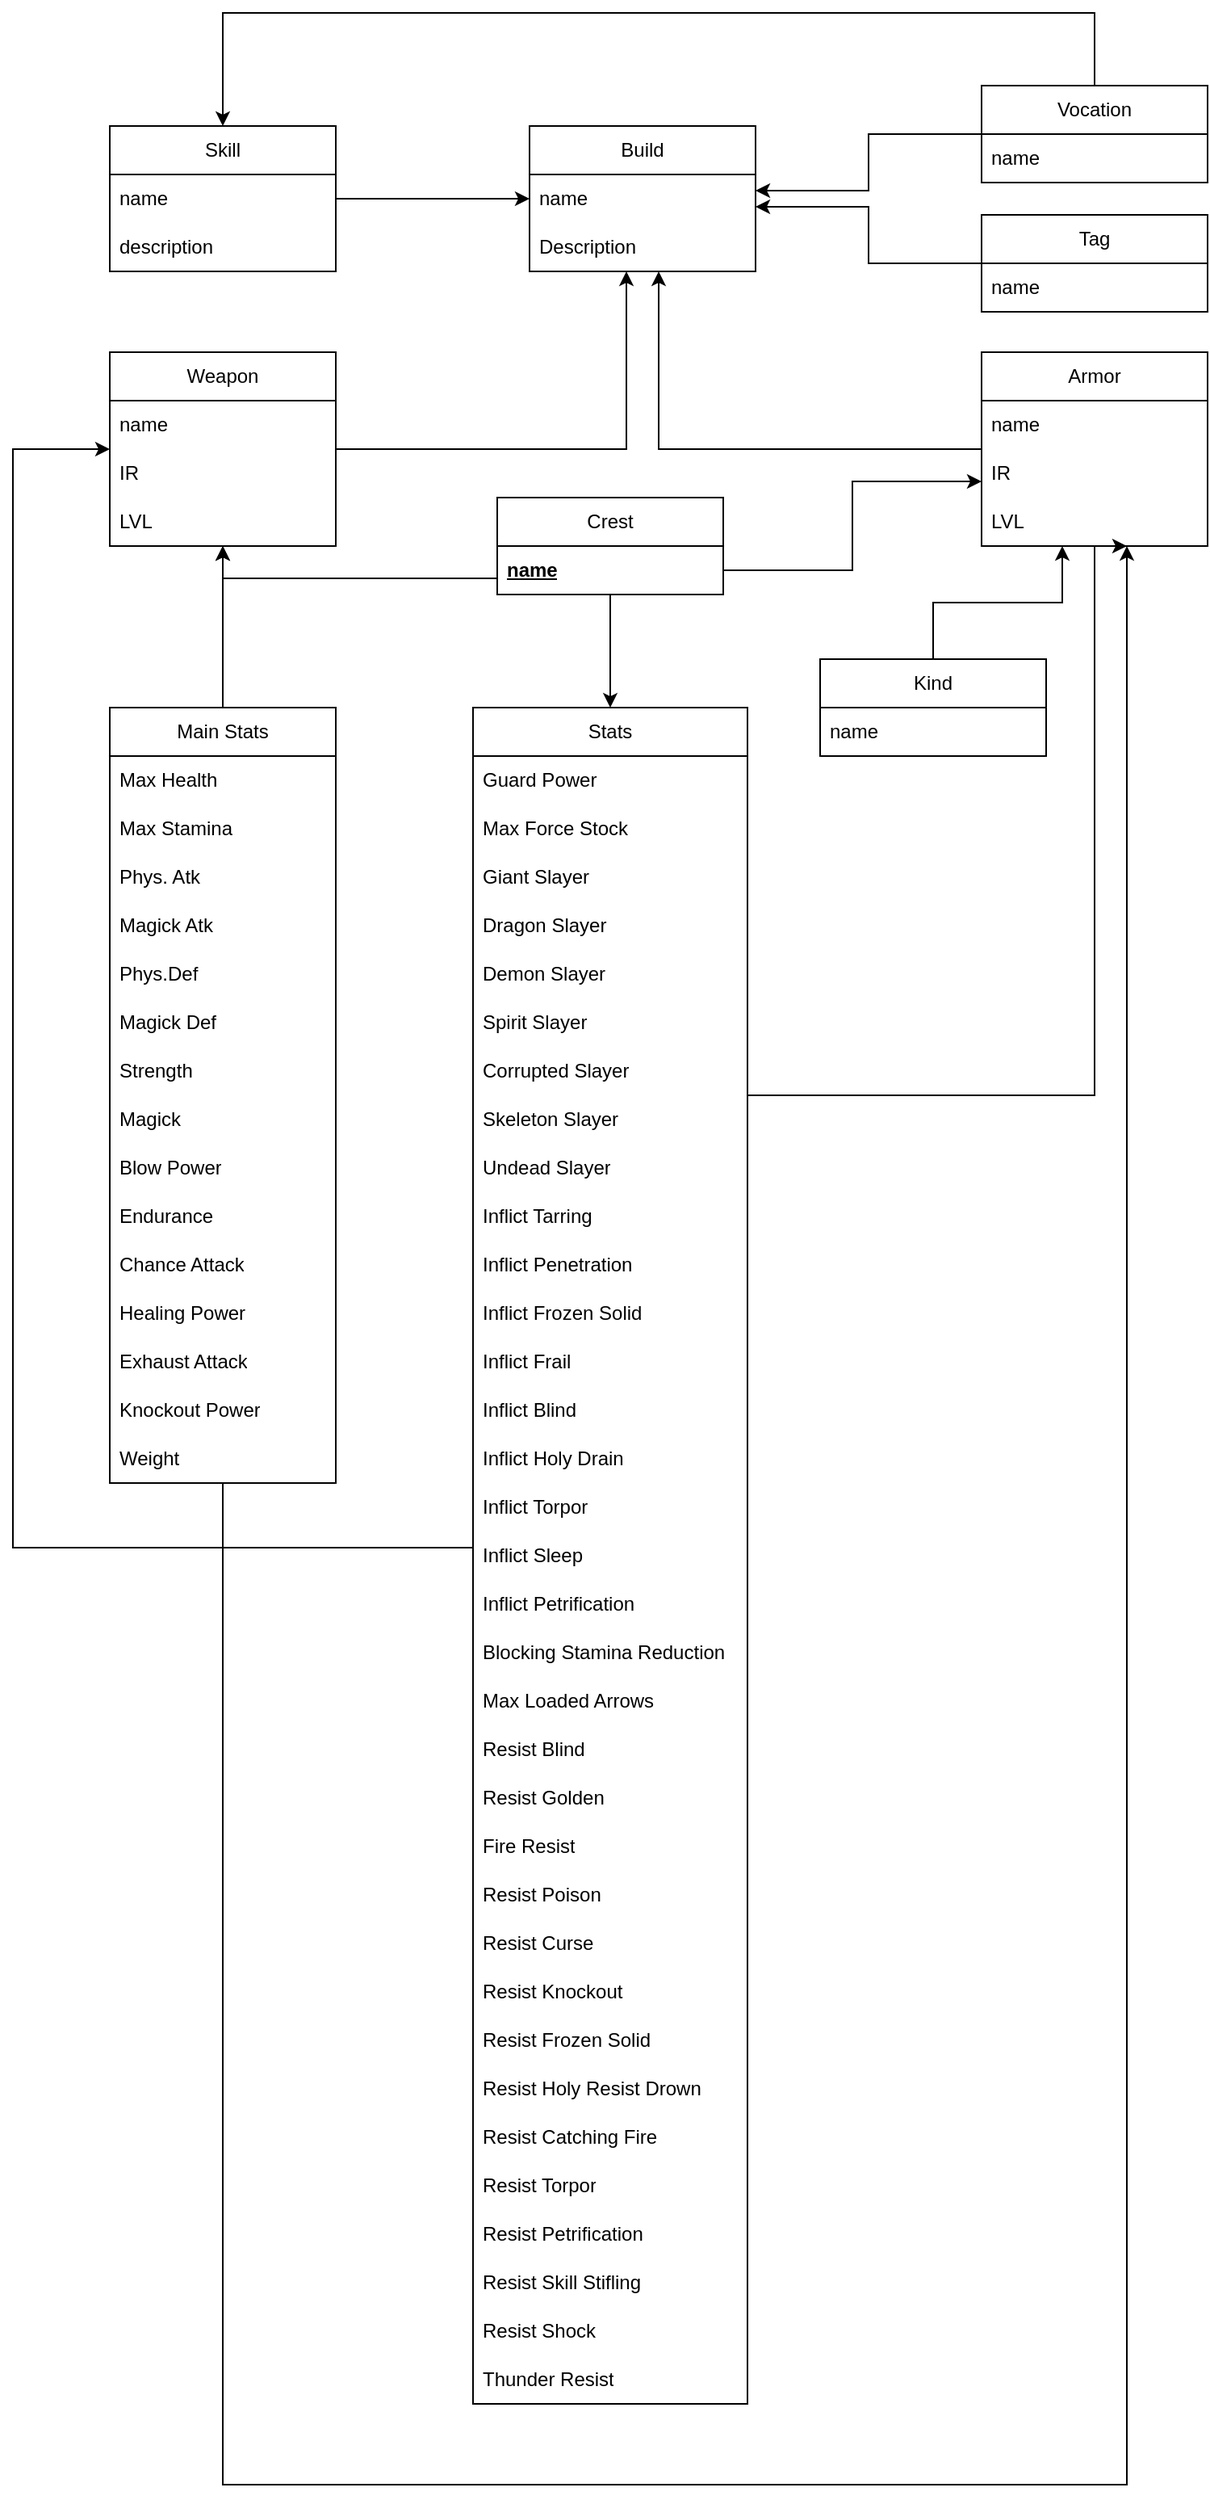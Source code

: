 <mxfile version="26.0.16">
  <diagram id="C5RBs43oDa-KdzZeNtuy" name="Page-1">
    <mxGraphModel dx="2304" dy="1329" grid="1" gridSize="10" guides="1" tooltips="1" connect="1" arrows="1" fold="1" page="1" pageScale="1" pageWidth="827" pageHeight="1169" math="0" shadow="0">
      <root>
        <mxCell id="WIyWlLk6GJQsqaUBKTNV-0" />
        <mxCell id="WIyWlLk6GJQsqaUBKTNV-1" parent="WIyWlLk6GJQsqaUBKTNV-0" />
        <mxCell id="52fHVOlyJzspAqRrYAKb-22" style="edgeStyle=orthogonalEdgeStyle;rounded=0;orthogonalLoop=1;jettySize=auto;html=1;" edge="1" parent="WIyWlLk6GJQsqaUBKTNV-1" source="52fHVOlyJzspAqRrYAKb-0" target="52fHVOlyJzspAqRrYAKb-4">
          <mxGeometry relative="1" as="geometry" />
        </mxCell>
        <mxCell id="52fHVOlyJzspAqRrYAKb-0" value="Skill" style="swimlane;fontStyle=0;childLayout=stackLayout;horizontal=1;startSize=30;horizontalStack=0;resizeParent=1;resizeParentMax=0;resizeLast=0;collapsible=1;marginBottom=0;whiteSpace=wrap;html=1;" vertex="1" parent="WIyWlLk6GJQsqaUBKTNV-1">
          <mxGeometry x="90" y="440" width="140" height="90" as="geometry" />
        </mxCell>
        <mxCell id="52fHVOlyJzspAqRrYAKb-1" value="name" style="text;strokeColor=none;fillColor=none;align=left;verticalAlign=middle;spacingLeft=4;spacingRight=4;overflow=hidden;points=[[0,0.5],[1,0.5]];portConstraint=eastwest;rotatable=0;whiteSpace=wrap;html=1;" vertex="1" parent="52fHVOlyJzspAqRrYAKb-0">
          <mxGeometry y="30" width="140" height="30" as="geometry" />
        </mxCell>
        <mxCell id="52fHVOlyJzspAqRrYAKb-2" value="description" style="text;strokeColor=none;fillColor=none;align=left;verticalAlign=middle;spacingLeft=4;spacingRight=4;overflow=hidden;points=[[0,0.5],[1,0.5]];portConstraint=eastwest;rotatable=0;whiteSpace=wrap;html=1;" vertex="1" parent="52fHVOlyJzspAqRrYAKb-0">
          <mxGeometry y="60" width="140" height="30" as="geometry" />
        </mxCell>
        <mxCell id="52fHVOlyJzspAqRrYAKb-4" value="Build" style="swimlane;fontStyle=0;childLayout=stackLayout;horizontal=1;startSize=30;horizontalStack=0;resizeParent=1;resizeParentMax=0;resizeLast=0;collapsible=1;marginBottom=0;whiteSpace=wrap;html=1;" vertex="1" parent="WIyWlLk6GJQsqaUBKTNV-1">
          <mxGeometry x="350" y="440" width="140" height="90" as="geometry" />
        </mxCell>
        <mxCell id="52fHVOlyJzspAqRrYAKb-5" value="name" style="text;strokeColor=none;fillColor=none;align=left;verticalAlign=middle;spacingLeft=4;spacingRight=4;overflow=hidden;points=[[0,0.5],[1,0.5]];portConstraint=eastwest;rotatable=0;whiteSpace=wrap;html=1;" vertex="1" parent="52fHVOlyJzspAqRrYAKb-4">
          <mxGeometry y="30" width="140" height="30" as="geometry" />
        </mxCell>
        <mxCell id="52fHVOlyJzspAqRrYAKb-55" value="Description" style="text;strokeColor=none;fillColor=none;align=left;verticalAlign=middle;spacingLeft=4;spacingRight=4;overflow=hidden;points=[[0,0.5],[1,0.5]];portConstraint=eastwest;rotatable=0;whiteSpace=wrap;html=1;" vertex="1" parent="52fHVOlyJzspAqRrYAKb-4">
          <mxGeometry y="60" width="140" height="30" as="geometry" />
        </mxCell>
        <mxCell id="52fHVOlyJzspAqRrYAKb-34" style="edgeStyle=orthogonalEdgeStyle;rounded=0;orthogonalLoop=1;jettySize=auto;html=1;" edge="1" parent="WIyWlLk6GJQsqaUBKTNV-1" source="52fHVOlyJzspAqRrYAKb-8" target="52fHVOlyJzspAqRrYAKb-4">
          <mxGeometry relative="1" as="geometry">
            <Array as="points">
              <mxPoint x="410" y="640" />
            </Array>
          </mxGeometry>
        </mxCell>
        <mxCell id="52fHVOlyJzspAqRrYAKb-8" value="Weapon" style="swimlane;fontStyle=0;childLayout=stackLayout;horizontal=1;startSize=30;horizontalStack=0;resizeParent=1;resizeParentMax=0;resizeLast=0;collapsible=1;marginBottom=0;whiteSpace=wrap;html=1;" vertex="1" parent="WIyWlLk6GJQsqaUBKTNV-1">
          <mxGeometry x="90" y="580" width="140" height="120" as="geometry" />
        </mxCell>
        <mxCell id="52fHVOlyJzspAqRrYAKb-9" value="name" style="text;strokeColor=none;fillColor=none;align=left;verticalAlign=middle;spacingLeft=4;spacingRight=4;overflow=hidden;points=[[0,0.5],[1,0.5]];portConstraint=eastwest;rotatable=0;whiteSpace=wrap;html=1;" vertex="1" parent="52fHVOlyJzspAqRrYAKb-8">
          <mxGeometry y="30" width="140" height="30" as="geometry" />
        </mxCell>
        <mxCell id="52fHVOlyJzspAqRrYAKb-53" value="IR" style="text;strokeColor=none;fillColor=none;align=left;verticalAlign=middle;spacingLeft=4;spacingRight=4;overflow=hidden;points=[[0,0.5],[1,0.5]];portConstraint=eastwest;rotatable=0;whiteSpace=wrap;html=1;" vertex="1" parent="52fHVOlyJzspAqRrYAKb-8">
          <mxGeometry y="60" width="140" height="30" as="geometry" />
        </mxCell>
        <mxCell id="52fHVOlyJzspAqRrYAKb-54" value="LVL" style="text;strokeColor=none;fillColor=none;align=left;verticalAlign=middle;spacingLeft=4;spacingRight=4;overflow=hidden;points=[[0,0.5],[1,0.5]];portConstraint=eastwest;rotatable=0;whiteSpace=wrap;html=1;" vertex="1" parent="52fHVOlyJzspAqRrYAKb-8">
          <mxGeometry y="90" width="140" height="30" as="geometry" />
        </mxCell>
        <mxCell id="52fHVOlyJzspAqRrYAKb-16" style="edgeStyle=orthogonalEdgeStyle;rounded=0;orthogonalLoop=1;jettySize=auto;html=1;" edge="1" parent="WIyWlLk6GJQsqaUBKTNV-1" source="52fHVOlyJzspAqRrYAKb-12" target="52fHVOlyJzspAqRrYAKb-4">
          <mxGeometry relative="1" as="geometry">
            <Array as="points">
              <mxPoint x="560" y="445" />
              <mxPoint x="560" y="480" />
            </Array>
          </mxGeometry>
        </mxCell>
        <mxCell id="52fHVOlyJzspAqRrYAKb-52" style="edgeStyle=orthogonalEdgeStyle;rounded=0;orthogonalLoop=1;jettySize=auto;html=1;" edge="1" parent="WIyWlLk6GJQsqaUBKTNV-1" source="52fHVOlyJzspAqRrYAKb-12" target="52fHVOlyJzspAqRrYAKb-0">
          <mxGeometry relative="1" as="geometry">
            <Array as="points">
              <mxPoint x="700" y="370" />
              <mxPoint x="160" y="370" />
            </Array>
          </mxGeometry>
        </mxCell>
        <mxCell id="52fHVOlyJzspAqRrYAKb-12" value="Vocation" style="swimlane;fontStyle=0;childLayout=stackLayout;horizontal=1;startSize=30;horizontalStack=0;resizeParent=1;resizeParentMax=0;resizeLast=0;collapsible=1;marginBottom=0;whiteSpace=wrap;html=1;" vertex="1" parent="WIyWlLk6GJQsqaUBKTNV-1">
          <mxGeometry x="630" y="415" width="140" height="60" as="geometry" />
        </mxCell>
        <mxCell id="52fHVOlyJzspAqRrYAKb-13" value="name" style="text;strokeColor=none;fillColor=none;align=left;verticalAlign=middle;spacingLeft=4;spacingRight=4;overflow=hidden;points=[[0,0.5],[1,0.5]];portConstraint=eastwest;rotatable=0;whiteSpace=wrap;html=1;" vertex="1" parent="52fHVOlyJzspAqRrYAKb-12">
          <mxGeometry y="30" width="140" height="30" as="geometry" />
        </mxCell>
        <mxCell id="52fHVOlyJzspAqRrYAKb-21" style="edgeStyle=orthogonalEdgeStyle;rounded=0;orthogonalLoop=1;jettySize=auto;html=1;" edge="1" parent="WIyWlLk6GJQsqaUBKTNV-1" source="52fHVOlyJzspAqRrYAKb-17" target="52fHVOlyJzspAqRrYAKb-4">
          <mxGeometry relative="1" as="geometry">
            <Array as="points">
              <mxPoint x="560" y="525" />
              <mxPoint x="560" y="490" />
            </Array>
          </mxGeometry>
        </mxCell>
        <mxCell id="52fHVOlyJzspAqRrYAKb-17" value="Tag" style="swimlane;fontStyle=0;childLayout=stackLayout;horizontal=1;startSize=30;horizontalStack=0;resizeParent=1;resizeParentMax=0;resizeLast=0;collapsible=1;marginBottom=0;whiteSpace=wrap;html=1;" vertex="1" parent="WIyWlLk6GJQsqaUBKTNV-1">
          <mxGeometry x="630" y="495" width="140" height="60" as="geometry" />
        </mxCell>
        <mxCell id="52fHVOlyJzspAqRrYAKb-18" value="name" style="text;strokeColor=none;fillColor=none;align=left;verticalAlign=middle;spacingLeft=4;spacingRight=4;overflow=hidden;points=[[0,0.5],[1,0.5]];portConstraint=eastwest;rotatable=0;whiteSpace=wrap;html=1;" vertex="1" parent="52fHVOlyJzspAqRrYAKb-17">
          <mxGeometry y="30" width="140" height="30" as="geometry" />
        </mxCell>
        <mxCell id="52fHVOlyJzspAqRrYAKb-28" style="edgeStyle=orthogonalEdgeStyle;rounded=0;orthogonalLoop=1;jettySize=auto;html=1;" edge="1" parent="WIyWlLk6GJQsqaUBKTNV-1" source="52fHVOlyJzspAqRrYAKb-24" target="52fHVOlyJzspAqRrYAKb-8">
          <mxGeometry relative="1" as="geometry">
            <Array as="points">
              <mxPoint x="160" y="720" />
            </Array>
          </mxGeometry>
        </mxCell>
        <mxCell id="52fHVOlyJzspAqRrYAKb-46" style="edgeStyle=orthogonalEdgeStyle;rounded=0;orthogonalLoop=1;jettySize=auto;html=1;" edge="1" parent="WIyWlLk6GJQsqaUBKTNV-1" source="52fHVOlyJzspAqRrYAKb-24" target="52fHVOlyJzspAqRrYAKb-29">
          <mxGeometry relative="1" as="geometry">
            <Array as="points">
              <mxPoint x="400" y="850" />
              <mxPoint x="400" y="850" />
            </Array>
          </mxGeometry>
        </mxCell>
        <mxCell id="52fHVOlyJzspAqRrYAKb-56" style="edgeStyle=orthogonalEdgeStyle;rounded=0;orthogonalLoop=1;jettySize=auto;html=1;" edge="1" parent="WIyWlLk6GJQsqaUBKTNV-1" source="52fHVOlyJzspAqRrYAKb-24" target="52fHVOlyJzspAqRrYAKb-35">
          <mxGeometry relative="1" as="geometry">
            <Array as="points">
              <mxPoint x="550" y="715" />
              <mxPoint x="550" y="660" />
            </Array>
          </mxGeometry>
        </mxCell>
        <mxCell id="52fHVOlyJzspAqRrYAKb-24" value="Crest" style="swimlane;fontStyle=0;childLayout=stackLayout;horizontal=1;startSize=30;horizontalStack=0;resizeParent=1;resizeParentMax=0;resizeLast=0;collapsible=1;marginBottom=0;whiteSpace=wrap;html=1;" vertex="1" parent="WIyWlLk6GJQsqaUBKTNV-1">
          <mxGeometry x="330" y="670" width="140" height="60" as="geometry" />
        </mxCell>
        <mxCell id="52fHVOlyJzspAqRrYAKb-25" value="&lt;b&gt;&lt;u&gt;name&lt;/u&gt;&lt;/b&gt;" style="text;strokeColor=none;fillColor=none;align=left;verticalAlign=middle;spacingLeft=4;spacingRight=4;overflow=hidden;points=[[0,0.5],[1,0.5]];portConstraint=eastwest;rotatable=0;whiteSpace=wrap;html=1;" vertex="1" parent="52fHVOlyJzspAqRrYAKb-24">
          <mxGeometry y="30" width="140" height="30" as="geometry" />
        </mxCell>
        <mxCell id="52fHVOlyJzspAqRrYAKb-33" style="edgeStyle=orthogonalEdgeStyle;rounded=0;orthogonalLoop=1;jettySize=auto;html=1;" edge="1" parent="WIyWlLk6GJQsqaUBKTNV-1" source="52fHVOlyJzspAqRrYAKb-29" target="52fHVOlyJzspAqRrYAKb-8">
          <mxGeometry relative="1" as="geometry">
            <Array as="points">
              <mxPoint x="30" y="1320" />
              <mxPoint x="30" y="640" />
            </Array>
          </mxGeometry>
        </mxCell>
        <mxCell id="52fHVOlyJzspAqRrYAKb-48" style="edgeStyle=orthogonalEdgeStyle;rounded=0;orthogonalLoop=1;jettySize=auto;html=1;" edge="1" parent="WIyWlLk6GJQsqaUBKTNV-1" source="52fHVOlyJzspAqRrYAKb-29">
          <mxGeometry relative="1" as="geometry">
            <mxPoint x="220" y="1040" as="sourcePoint" />
            <mxPoint x="720" y="700" as="targetPoint" />
            <Array as="points">
              <mxPoint x="700" y="1040" />
              <mxPoint x="700" y="700" />
            </Array>
          </mxGeometry>
        </mxCell>
        <mxCell id="52fHVOlyJzspAqRrYAKb-29" value="Stats" style="swimlane;fontStyle=0;childLayout=stackLayout;horizontal=1;startSize=30;horizontalStack=0;resizeParent=1;resizeParentMax=0;resizeLast=0;collapsible=1;marginBottom=0;whiteSpace=wrap;html=1;" vertex="1" parent="WIyWlLk6GJQsqaUBKTNV-1">
          <mxGeometry x="315" y="800" width="170" height="1050" as="geometry" />
        </mxCell>
        <mxCell id="52fHVOlyJzspAqRrYAKb-72" value="Guard Power" style="text;strokeColor=none;fillColor=none;align=left;verticalAlign=middle;spacingLeft=4;spacingRight=4;overflow=hidden;points=[[0,0.5],[1,0.5]];portConstraint=eastwest;rotatable=0;whiteSpace=wrap;html=1;" vertex="1" parent="52fHVOlyJzspAqRrYAKb-29">
          <mxGeometry y="30" width="170" height="30" as="geometry" />
        </mxCell>
        <mxCell id="52fHVOlyJzspAqRrYAKb-73" value="Max Force Stock" style="text;strokeColor=none;fillColor=none;align=left;verticalAlign=middle;spacingLeft=4;spacingRight=4;overflow=hidden;points=[[0,0.5],[1,0.5]];portConstraint=eastwest;rotatable=0;whiteSpace=wrap;html=1;" vertex="1" parent="52fHVOlyJzspAqRrYAKb-29">
          <mxGeometry y="60" width="170" height="30" as="geometry" />
        </mxCell>
        <mxCell id="52fHVOlyJzspAqRrYAKb-75" value="Giant Slayer" style="text;strokeColor=none;fillColor=none;align=left;verticalAlign=middle;spacingLeft=4;spacingRight=4;overflow=hidden;points=[[0,0.5],[1,0.5]];portConstraint=eastwest;rotatable=0;whiteSpace=wrap;html=1;" vertex="1" parent="52fHVOlyJzspAqRrYAKb-29">
          <mxGeometry y="90" width="170" height="30" as="geometry" />
        </mxCell>
        <mxCell id="52fHVOlyJzspAqRrYAKb-77" value="Dragon Slayer" style="text;strokeColor=none;fillColor=none;align=left;verticalAlign=middle;spacingLeft=4;spacingRight=4;overflow=hidden;points=[[0,0.5],[1,0.5]];portConstraint=eastwest;rotatable=0;whiteSpace=wrap;html=1;" vertex="1" parent="52fHVOlyJzspAqRrYAKb-29">
          <mxGeometry y="120" width="170" height="30" as="geometry" />
        </mxCell>
        <mxCell id="52fHVOlyJzspAqRrYAKb-78" value="Demon Slayer" style="text;strokeColor=none;fillColor=none;align=left;verticalAlign=middle;spacingLeft=4;spacingRight=4;overflow=hidden;points=[[0,0.5],[1,0.5]];portConstraint=eastwest;rotatable=0;whiteSpace=wrap;html=1;" vertex="1" parent="52fHVOlyJzspAqRrYAKb-29">
          <mxGeometry y="150" width="170" height="30" as="geometry" />
        </mxCell>
        <mxCell id="52fHVOlyJzspAqRrYAKb-79" value="Spirit Slayer" style="text;strokeColor=none;fillColor=none;align=left;verticalAlign=middle;spacingLeft=4;spacingRight=4;overflow=hidden;points=[[0,0.5],[1,0.5]];portConstraint=eastwest;rotatable=0;whiteSpace=wrap;html=1;" vertex="1" parent="52fHVOlyJzspAqRrYAKb-29">
          <mxGeometry y="180" width="170" height="30" as="geometry" />
        </mxCell>
        <mxCell id="52fHVOlyJzspAqRrYAKb-80" value="Corrupted Slayer" style="text;strokeColor=none;fillColor=none;align=left;verticalAlign=middle;spacingLeft=4;spacingRight=4;overflow=hidden;points=[[0,0.5],[1,0.5]];portConstraint=eastwest;rotatable=0;whiteSpace=wrap;html=1;" vertex="1" parent="52fHVOlyJzspAqRrYAKb-29">
          <mxGeometry y="210" width="170" height="30" as="geometry" />
        </mxCell>
        <mxCell id="52fHVOlyJzspAqRrYAKb-89" value="Skeleton Slayer" style="text;strokeColor=none;fillColor=none;align=left;verticalAlign=middle;spacingLeft=4;spacingRight=4;overflow=hidden;points=[[0,0.5],[1,0.5]];portConstraint=eastwest;rotatable=0;whiteSpace=wrap;html=1;" vertex="1" parent="52fHVOlyJzspAqRrYAKb-29">
          <mxGeometry y="240" width="170" height="30" as="geometry" />
        </mxCell>
        <mxCell id="52fHVOlyJzspAqRrYAKb-88" value="Undead Slayer" style="text;strokeColor=none;fillColor=none;align=left;verticalAlign=middle;spacingLeft=4;spacingRight=4;overflow=hidden;points=[[0,0.5],[1,0.5]];portConstraint=eastwest;rotatable=0;whiteSpace=wrap;html=1;" vertex="1" parent="52fHVOlyJzspAqRrYAKb-29">
          <mxGeometry y="270" width="170" height="30" as="geometry" />
        </mxCell>
        <mxCell id="52fHVOlyJzspAqRrYAKb-81" value="Inflict Tarring" style="text;strokeColor=none;fillColor=none;align=left;verticalAlign=middle;spacingLeft=4;spacingRight=4;overflow=hidden;points=[[0,0.5],[1,0.5]];portConstraint=eastwest;rotatable=0;whiteSpace=wrap;html=1;" vertex="1" parent="52fHVOlyJzspAqRrYAKb-29">
          <mxGeometry y="300" width="170" height="30" as="geometry" />
        </mxCell>
        <mxCell id="52fHVOlyJzspAqRrYAKb-76" value="Inflict Penetration" style="text;strokeColor=none;fillColor=none;align=left;verticalAlign=middle;spacingLeft=4;spacingRight=4;overflow=hidden;points=[[0,0.5],[1,0.5]];portConstraint=eastwest;rotatable=0;whiteSpace=wrap;html=1;" vertex="1" parent="52fHVOlyJzspAqRrYAKb-29">
          <mxGeometry y="330" width="170" height="30" as="geometry" />
        </mxCell>
        <mxCell id="52fHVOlyJzspAqRrYAKb-82" value="Inflict Frozen Solid" style="text;strokeColor=none;fillColor=none;align=left;verticalAlign=middle;spacingLeft=4;spacingRight=4;overflow=hidden;points=[[0,0.5],[1,0.5]];portConstraint=eastwest;rotatable=0;whiteSpace=wrap;html=1;" vertex="1" parent="52fHVOlyJzspAqRrYAKb-29">
          <mxGeometry y="360" width="170" height="30" as="geometry" />
        </mxCell>
        <mxCell id="52fHVOlyJzspAqRrYAKb-83" value="Inflict Frail" style="text;strokeColor=none;fillColor=none;align=left;verticalAlign=middle;spacingLeft=4;spacingRight=4;overflow=hidden;points=[[0,0.5],[1,0.5]];portConstraint=eastwest;rotatable=0;whiteSpace=wrap;html=1;" vertex="1" parent="52fHVOlyJzspAqRrYAKb-29">
          <mxGeometry y="390" width="170" height="30" as="geometry" />
        </mxCell>
        <mxCell id="52fHVOlyJzspAqRrYAKb-84" value="Inflict Blind" style="text;strokeColor=none;fillColor=none;align=left;verticalAlign=middle;spacingLeft=4;spacingRight=4;overflow=hidden;points=[[0,0.5],[1,0.5]];portConstraint=eastwest;rotatable=0;whiteSpace=wrap;html=1;" vertex="1" parent="52fHVOlyJzspAqRrYAKb-29">
          <mxGeometry y="420" width="170" height="30" as="geometry" />
        </mxCell>
        <mxCell id="52fHVOlyJzspAqRrYAKb-87" value="Inflict Holy Drain" style="text;strokeColor=none;fillColor=none;align=left;verticalAlign=middle;spacingLeft=4;spacingRight=4;overflow=hidden;points=[[0,0.5],[1,0.5]];portConstraint=eastwest;rotatable=0;whiteSpace=wrap;html=1;" vertex="1" parent="52fHVOlyJzspAqRrYAKb-29">
          <mxGeometry y="450" width="170" height="30" as="geometry" />
        </mxCell>
        <mxCell id="52fHVOlyJzspAqRrYAKb-90" value="Inflict Torpor" style="text;strokeColor=none;fillColor=none;align=left;verticalAlign=middle;spacingLeft=4;spacingRight=4;overflow=hidden;points=[[0,0.5],[1,0.5]];portConstraint=eastwest;rotatable=0;whiteSpace=wrap;html=1;" vertex="1" parent="52fHVOlyJzspAqRrYAKb-29">
          <mxGeometry y="480" width="170" height="30" as="geometry" />
        </mxCell>
        <mxCell id="52fHVOlyJzspAqRrYAKb-91" value="Inflict Sleep" style="text;strokeColor=none;fillColor=none;align=left;verticalAlign=middle;spacingLeft=4;spacingRight=4;overflow=hidden;points=[[0,0.5],[1,0.5]];portConstraint=eastwest;rotatable=0;whiteSpace=wrap;html=1;" vertex="1" parent="52fHVOlyJzspAqRrYAKb-29">
          <mxGeometry y="510" width="170" height="30" as="geometry" />
        </mxCell>
        <mxCell id="52fHVOlyJzspAqRrYAKb-92" value="Inflict Petrification" style="text;strokeColor=none;fillColor=none;align=left;verticalAlign=middle;spacingLeft=4;spacingRight=4;overflow=hidden;points=[[0,0.5],[1,0.5]];portConstraint=eastwest;rotatable=0;whiteSpace=wrap;html=1;" vertex="1" parent="52fHVOlyJzspAqRrYAKb-29">
          <mxGeometry y="540" width="170" height="30" as="geometry" />
        </mxCell>
        <mxCell id="52fHVOlyJzspAqRrYAKb-85" value="Blocking Stamina Reduction" style="text;strokeColor=none;fillColor=none;align=left;verticalAlign=middle;spacingLeft=4;spacingRight=4;overflow=hidden;points=[[0,0.5],[1,0.5]];portConstraint=eastwest;rotatable=0;whiteSpace=wrap;html=1;" vertex="1" parent="52fHVOlyJzspAqRrYAKb-29">
          <mxGeometry y="570" width="170" height="30" as="geometry" />
        </mxCell>
        <mxCell id="52fHVOlyJzspAqRrYAKb-86" value="Max Loaded Arrows" style="text;strokeColor=none;fillColor=none;align=left;verticalAlign=middle;spacingLeft=4;spacingRight=4;overflow=hidden;points=[[0,0.5],[1,0.5]];portConstraint=eastwest;rotatable=0;whiteSpace=wrap;html=1;" vertex="1" parent="52fHVOlyJzspAqRrYAKb-29">
          <mxGeometry y="600" width="170" height="30" as="geometry" />
        </mxCell>
        <mxCell id="52fHVOlyJzspAqRrYAKb-93" value="Resist Blind" style="text;strokeColor=none;fillColor=none;align=left;verticalAlign=middle;spacingLeft=4;spacingRight=4;overflow=hidden;points=[[0,0.5],[1,0.5]];portConstraint=eastwest;rotatable=0;whiteSpace=wrap;html=1;" vertex="1" parent="52fHVOlyJzspAqRrYAKb-29">
          <mxGeometry y="630" width="170" height="30" as="geometry" />
        </mxCell>
        <mxCell id="52fHVOlyJzspAqRrYAKb-94" value="Resist Golden" style="text;strokeColor=none;fillColor=none;align=left;verticalAlign=middle;spacingLeft=4;spacingRight=4;overflow=hidden;points=[[0,0.5],[1,0.5]];portConstraint=eastwest;rotatable=0;whiteSpace=wrap;html=1;" vertex="1" parent="52fHVOlyJzspAqRrYAKb-29">
          <mxGeometry y="660" width="170" height="30" as="geometry" />
        </mxCell>
        <mxCell id="52fHVOlyJzspAqRrYAKb-95" value="Fire Resist" style="text;strokeColor=none;fillColor=none;align=left;verticalAlign=middle;spacingLeft=4;spacingRight=4;overflow=hidden;points=[[0,0.5],[1,0.5]];portConstraint=eastwest;rotatable=0;whiteSpace=wrap;html=1;" vertex="1" parent="52fHVOlyJzspAqRrYAKb-29">
          <mxGeometry y="690" width="170" height="30" as="geometry" />
        </mxCell>
        <mxCell id="52fHVOlyJzspAqRrYAKb-96" value="Resist Poison" style="text;strokeColor=none;fillColor=none;align=left;verticalAlign=middle;spacingLeft=4;spacingRight=4;overflow=hidden;points=[[0,0.5],[1,0.5]];portConstraint=eastwest;rotatable=0;whiteSpace=wrap;html=1;" vertex="1" parent="52fHVOlyJzspAqRrYAKb-29">
          <mxGeometry y="720" width="170" height="30" as="geometry" />
        </mxCell>
        <mxCell id="52fHVOlyJzspAqRrYAKb-97" value="Resist Curse" style="text;strokeColor=none;fillColor=none;align=left;verticalAlign=middle;spacingLeft=4;spacingRight=4;overflow=hidden;points=[[0,0.5],[1,0.5]];portConstraint=eastwest;rotatable=0;whiteSpace=wrap;html=1;" vertex="1" parent="52fHVOlyJzspAqRrYAKb-29">
          <mxGeometry y="750" width="170" height="30" as="geometry" />
        </mxCell>
        <mxCell id="52fHVOlyJzspAqRrYAKb-98" value="Resist Knockout" style="text;strokeColor=none;fillColor=none;align=left;verticalAlign=middle;spacingLeft=4;spacingRight=4;overflow=hidden;points=[[0,0.5],[1,0.5]];portConstraint=eastwest;rotatable=0;whiteSpace=wrap;html=1;" vertex="1" parent="52fHVOlyJzspAqRrYAKb-29">
          <mxGeometry y="780" width="170" height="30" as="geometry" />
        </mxCell>
        <mxCell id="52fHVOlyJzspAqRrYAKb-99" value="Resist Frozen Solid" style="text;strokeColor=none;fillColor=none;align=left;verticalAlign=middle;spacingLeft=4;spacingRight=4;overflow=hidden;points=[[0,0.5],[1,0.5]];portConstraint=eastwest;rotatable=0;whiteSpace=wrap;html=1;" vertex="1" parent="52fHVOlyJzspAqRrYAKb-29">
          <mxGeometry y="810" width="170" height="30" as="geometry" />
        </mxCell>
        <mxCell id="52fHVOlyJzspAqRrYAKb-100" value="Resist Holy Resist Drown" style="text;strokeColor=none;fillColor=none;align=left;verticalAlign=middle;spacingLeft=4;spacingRight=4;overflow=hidden;points=[[0,0.5],[1,0.5]];portConstraint=eastwest;rotatable=0;whiteSpace=wrap;html=1;" vertex="1" parent="52fHVOlyJzspAqRrYAKb-29">
          <mxGeometry y="840" width="170" height="30" as="geometry" />
        </mxCell>
        <mxCell id="52fHVOlyJzspAqRrYAKb-101" value="Resist Catching Fire" style="text;strokeColor=none;fillColor=none;align=left;verticalAlign=middle;spacingLeft=4;spacingRight=4;overflow=hidden;points=[[0,0.5],[1,0.5]];portConstraint=eastwest;rotatable=0;whiteSpace=wrap;html=1;" vertex="1" parent="52fHVOlyJzspAqRrYAKb-29">
          <mxGeometry y="870" width="170" height="30" as="geometry" />
        </mxCell>
        <mxCell id="52fHVOlyJzspAqRrYAKb-102" value="Resist Torpor" style="text;strokeColor=none;fillColor=none;align=left;verticalAlign=middle;spacingLeft=4;spacingRight=4;overflow=hidden;points=[[0,0.5],[1,0.5]];portConstraint=eastwest;rotatable=0;whiteSpace=wrap;html=1;" vertex="1" parent="52fHVOlyJzspAqRrYAKb-29">
          <mxGeometry y="900" width="170" height="30" as="geometry" />
        </mxCell>
        <mxCell id="52fHVOlyJzspAqRrYAKb-103" value="Resist Petrification" style="text;strokeColor=none;fillColor=none;align=left;verticalAlign=middle;spacingLeft=4;spacingRight=4;overflow=hidden;points=[[0,0.5],[1,0.5]];portConstraint=eastwest;rotatable=0;whiteSpace=wrap;html=1;" vertex="1" parent="52fHVOlyJzspAqRrYAKb-29">
          <mxGeometry y="930" width="170" height="30" as="geometry" />
        </mxCell>
        <mxCell id="52fHVOlyJzspAqRrYAKb-104" value="Resist Skill Stifling" style="text;strokeColor=none;fillColor=none;align=left;verticalAlign=middle;spacingLeft=4;spacingRight=4;overflow=hidden;points=[[0,0.5],[1,0.5]];portConstraint=eastwest;rotatable=0;whiteSpace=wrap;html=1;" vertex="1" parent="52fHVOlyJzspAqRrYAKb-29">
          <mxGeometry y="960" width="170" height="30" as="geometry" />
        </mxCell>
        <mxCell id="52fHVOlyJzspAqRrYAKb-105" value="Resist Shock" style="text;strokeColor=none;fillColor=none;align=left;verticalAlign=middle;spacingLeft=4;spacingRight=4;overflow=hidden;points=[[0,0.5],[1,0.5]];portConstraint=eastwest;rotatable=0;whiteSpace=wrap;html=1;" vertex="1" parent="52fHVOlyJzspAqRrYAKb-29">
          <mxGeometry y="990" width="170" height="30" as="geometry" />
        </mxCell>
        <mxCell id="52fHVOlyJzspAqRrYAKb-106" value="Thunder Resist" style="text;strokeColor=none;fillColor=none;align=left;verticalAlign=middle;spacingLeft=4;spacingRight=4;overflow=hidden;points=[[0,0.5],[1,0.5]];portConstraint=eastwest;rotatable=0;whiteSpace=wrap;html=1;" vertex="1" parent="52fHVOlyJzspAqRrYAKb-29">
          <mxGeometry y="1020" width="170" height="30" as="geometry" />
        </mxCell>
        <mxCell id="52fHVOlyJzspAqRrYAKb-44" style="edgeStyle=orthogonalEdgeStyle;rounded=0;orthogonalLoop=1;jettySize=auto;html=1;" edge="1" parent="WIyWlLk6GJQsqaUBKTNV-1" source="52fHVOlyJzspAqRrYAKb-35" target="52fHVOlyJzspAqRrYAKb-4">
          <mxGeometry relative="1" as="geometry">
            <Array as="points">
              <mxPoint x="430" y="640" />
            </Array>
          </mxGeometry>
        </mxCell>
        <mxCell id="52fHVOlyJzspAqRrYAKb-35" value="Armor" style="swimlane;fontStyle=0;childLayout=stackLayout;horizontal=1;startSize=30;horizontalStack=0;resizeParent=1;resizeParentMax=0;resizeLast=0;collapsible=1;marginBottom=0;whiteSpace=wrap;html=1;" vertex="1" parent="WIyWlLk6GJQsqaUBKTNV-1">
          <mxGeometry x="630" y="580" width="140" height="120" as="geometry" />
        </mxCell>
        <mxCell id="52fHVOlyJzspAqRrYAKb-36" value="name" style="text;strokeColor=none;fillColor=none;align=left;verticalAlign=middle;spacingLeft=4;spacingRight=4;overflow=hidden;points=[[0,0.5],[1,0.5]];portConstraint=eastwest;rotatable=0;whiteSpace=wrap;html=1;" vertex="1" parent="52fHVOlyJzspAqRrYAKb-35">
          <mxGeometry y="30" width="140" height="30" as="geometry" />
        </mxCell>
        <mxCell id="52fHVOlyJzspAqRrYAKb-49" value="IR" style="text;strokeColor=none;fillColor=none;align=left;verticalAlign=middle;spacingLeft=4;spacingRight=4;overflow=hidden;points=[[0,0.5],[1,0.5]];portConstraint=eastwest;rotatable=0;whiteSpace=wrap;html=1;" vertex="1" parent="52fHVOlyJzspAqRrYAKb-35">
          <mxGeometry y="60" width="140" height="30" as="geometry" />
        </mxCell>
        <mxCell id="52fHVOlyJzspAqRrYAKb-50" value="LVL" style="text;strokeColor=none;fillColor=none;align=left;verticalAlign=middle;spacingLeft=4;spacingRight=4;overflow=hidden;points=[[0,0.5],[1,0.5]];portConstraint=eastwest;rotatable=0;whiteSpace=wrap;html=1;" vertex="1" parent="52fHVOlyJzspAqRrYAKb-35">
          <mxGeometry y="90" width="140" height="30" as="geometry" />
        </mxCell>
        <mxCell id="52fHVOlyJzspAqRrYAKb-43" style="edgeStyle=orthogonalEdgeStyle;rounded=0;orthogonalLoop=1;jettySize=auto;html=1;" edge="1" parent="WIyWlLk6GJQsqaUBKTNV-1" source="52fHVOlyJzspAqRrYAKb-39" target="52fHVOlyJzspAqRrYAKb-35">
          <mxGeometry relative="1" as="geometry">
            <Array as="points">
              <mxPoint x="600" y="735" />
              <mxPoint x="680" y="735" />
            </Array>
          </mxGeometry>
        </mxCell>
        <mxCell id="52fHVOlyJzspAqRrYAKb-39" value="Kind" style="swimlane;fontStyle=0;childLayout=stackLayout;horizontal=1;startSize=30;horizontalStack=0;resizeParent=1;resizeParentMax=0;resizeLast=0;collapsible=1;marginBottom=0;whiteSpace=wrap;html=1;" vertex="1" parent="WIyWlLk6GJQsqaUBKTNV-1">
          <mxGeometry x="530" y="770" width="140" height="60" as="geometry" />
        </mxCell>
        <mxCell id="52fHVOlyJzspAqRrYAKb-40" value="name" style="text;strokeColor=none;fillColor=none;align=left;verticalAlign=middle;spacingLeft=4;spacingRight=4;overflow=hidden;points=[[0,0.5],[1,0.5]];portConstraint=eastwest;rotatable=0;whiteSpace=wrap;html=1;" vertex="1" parent="52fHVOlyJzspAqRrYAKb-39">
          <mxGeometry y="30" width="140" height="30" as="geometry" />
        </mxCell>
        <mxCell id="52fHVOlyJzspAqRrYAKb-118" style="edgeStyle=orthogonalEdgeStyle;rounded=0;orthogonalLoop=1;jettySize=auto;html=1;" edge="1" parent="WIyWlLk6GJQsqaUBKTNV-1" source="52fHVOlyJzspAqRrYAKb-109" target="52fHVOlyJzspAqRrYAKb-8">
          <mxGeometry relative="1" as="geometry" />
        </mxCell>
        <mxCell id="52fHVOlyJzspAqRrYAKb-119" style="edgeStyle=orthogonalEdgeStyle;rounded=0;orthogonalLoop=1;jettySize=auto;html=1;" edge="1" parent="WIyWlLk6GJQsqaUBKTNV-1" source="52fHVOlyJzspAqRrYAKb-109" target="52fHVOlyJzspAqRrYAKb-35">
          <mxGeometry relative="1" as="geometry">
            <Array as="points">
              <mxPoint x="160" y="1900" />
              <mxPoint x="720" y="1900" />
            </Array>
          </mxGeometry>
        </mxCell>
        <mxCell id="52fHVOlyJzspAqRrYAKb-109" value="Main Stats" style="swimlane;fontStyle=0;childLayout=stackLayout;horizontal=1;startSize=30;horizontalStack=0;resizeParent=1;resizeParentMax=0;resizeLast=0;collapsible=1;marginBottom=0;whiteSpace=wrap;html=1;" vertex="1" parent="WIyWlLk6GJQsqaUBKTNV-1">
          <mxGeometry x="90" y="800" width="140" height="480" as="geometry" />
        </mxCell>
        <mxCell id="52fHVOlyJzspAqRrYAKb-68" value="Max Health" style="text;strokeColor=none;fillColor=none;align=left;verticalAlign=middle;spacingLeft=4;spacingRight=4;overflow=hidden;points=[[0,0.5],[1,0.5]];portConstraint=eastwest;rotatable=0;whiteSpace=wrap;html=1;" vertex="1" parent="52fHVOlyJzspAqRrYAKb-109">
          <mxGeometry y="30" width="140" height="30" as="geometry" />
        </mxCell>
        <mxCell id="52fHVOlyJzspAqRrYAKb-70" value="Max Stamina" style="text;strokeColor=none;fillColor=none;align=left;verticalAlign=middle;spacingLeft=4;spacingRight=4;overflow=hidden;points=[[0,0.5],[1,0.5]];portConstraint=eastwest;rotatable=0;whiteSpace=wrap;html=1;" vertex="1" parent="52fHVOlyJzspAqRrYAKb-109">
          <mxGeometry y="60" width="140" height="30" as="geometry" />
        </mxCell>
        <mxCell id="52fHVOlyJzspAqRrYAKb-30" value="Phys. Atk" style="text;strokeColor=none;fillColor=none;align=left;verticalAlign=middle;spacingLeft=4;spacingRight=4;overflow=hidden;points=[[0,0.5],[1,0.5]];portConstraint=eastwest;rotatable=0;whiteSpace=wrap;html=1;" vertex="1" parent="52fHVOlyJzspAqRrYAKb-109">
          <mxGeometry y="90" width="140" height="30" as="geometry" />
        </mxCell>
        <mxCell id="52fHVOlyJzspAqRrYAKb-31" value="Magick Atk" style="text;strokeColor=none;fillColor=none;align=left;verticalAlign=middle;spacingLeft=4;spacingRight=4;overflow=hidden;points=[[0,0.5],[1,0.5]];portConstraint=eastwest;rotatable=0;whiteSpace=wrap;html=1;" vertex="1" parent="52fHVOlyJzspAqRrYAKb-109">
          <mxGeometry y="120" width="140" height="30" as="geometry" />
        </mxCell>
        <mxCell id="52fHVOlyJzspAqRrYAKb-114" value="Phys.Def" style="text;strokeColor=none;fillColor=none;align=left;verticalAlign=middle;spacingLeft=4;spacingRight=4;overflow=hidden;points=[[0,0.5],[1,0.5]];portConstraint=eastwest;rotatable=0;whiteSpace=wrap;html=1;" vertex="1" parent="52fHVOlyJzspAqRrYAKb-109">
          <mxGeometry y="150" width="140" height="30" as="geometry" />
        </mxCell>
        <mxCell id="52fHVOlyJzspAqRrYAKb-115" value="Magick Def" style="text;strokeColor=none;fillColor=none;align=left;verticalAlign=middle;spacingLeft=4;spacingRight=4;overflow=hidden;points=[[0,0.5],[1,0.5]];portConstraint=eastwest;rotatable=0;whiteSpace=wrap;html=1;" vertex="1" parent="52fHVOlyJzspAqRrYAKb-109">
          <mxGeometry y="180" width="140" height="30" as="geometry" />
        </mxCell>
        <mxCell id="52fHVOlyJzspAqRrYAKb-113" value="Strength" style="text;strokeColor=none;fillColor=none;align=left;verticalAlign=middle;spacingLeft=4;spacingRight=4;overflow=hidden;points=[[0,0.5],[1,0.5]];portConstraint=eastwest;rotatable=0;whiteSpace=wrap;html=1;" vertex="1" parent="52fHVOlyJzspAqRrYAKb-109">
          <mxGeometry y="210" width="140" height="30" as="geometry" />
        </mxCell>
        <mxCell id="52fHVOlyJzspAqRrYAKb-116" value="Magick" style="text;strokeColor=none;fillColor=none;align=left;verticalAlign=middle;spacingLeft=4;spacingRight=4;overflow=hidden;points=[[0,0.5],[1,0.5]];portConstraint=eastwest;rotatable=0;whiteSpace=wrap;html=1;" vertex="1" parent="52fHVOlyJzspAqRrYAKb-109">
          <mxGeometry y="240" width="140" height="30" as="geometry" />
        </mxCell>
        <mxCell id="52fHVOlyJzspAqRrYAKb-32" value="Blow Power" style="text;strokeColor=none;fillColor=none;align=left;verticalAlign=middle;spacingLeft=4;spacingRight=4;overflow=hidden;points=[[0,0.5],[1,0.5]];portConstraint=eastwest;rotatable=0;whiteSpace=wrap;html=1;" vertex="1" parent="52fHVOlyJzspAqRrYAKb-109">
          <mxGeometry y="270" width="140" height="30" as="geometry" />
        </mxCell>
        <mxCell id="52fHVOlyJzspAqRrYAKb-69" value="Endurance" style="text;strokeColor=none;fillColor=none;align=left;verticalAlign=middle;spacingLeft=4;spacingRight=4;overflow=hidden;points=[[0,0.5],[1,0.5]];portConstraint=eastwest;rotatable=0;whiteSpace=wrap;html=1;" vertex="1" parent="52fHVOlyJzspAqRrYAKb-109">
          <mxGeometry y="300" width="140" height="30" as="geometry" />
        </mxCell>
        <mxCell id="52fHVOlyJzspAqRrYAKb-66" value="Chance Attack" style="text;strokeColor=none;fillColor=none;align=left;verticalAlign=middle;spacingLeft=4;spacingRight=4;overflow=hidden;points=[[0,0.5],[1,0.5]];portConstraint=eastwest;rotatable=0;whiteSpace=wrap;html=1;" vertex="1" parent="52fHVOlyJzspAqRrYAKb-109">
          <mxGeometry y="330" width="140" height="30" as="geometry" />
        </mxCell>
        <mxCell id="52fHVOlyJzspAqRrYAKb-71" value="Healing Power" style="text;strokeColor=none;fillColor=none;align=left;verticalAlign=middle;spacingLeft=4;spacingRight=4;overflow=hidden;points=[[0,0.5],[1,0.5]];portConstraint=eastwest;rotatable=0;whiteSpace=wrap;html=1;" vertex="1" parent="52fHVOlyJzspAqRrYAKb-109">
          <mxGeometry y="360" width="140" height="30" as="geometry" />
        </mxCell>
        <mxCell id="52fHVOlyJzspAqRrYAKb-117" value="Exhaust Attack" style="text;strokeColor=none;fillColor=none;align=left;verticalAlign=middle;spacingLeft=4;spacingRight=4;overflow=hidden;points=[[0,0.5],[1,0.5]];portConstraint=eastwest;rotatable=0;whiteSpace=wrap;html=1;" vertex="1" parent="52fHVOlyJzspAqRrYAKb-109">
          <mxGeometry y="390" width="140" height="30" as="geometry" />
        </mxCell>
        <mxCell id="52fHVOlyJzspAqRrYAKb-65" value="Knockout Power" style="text;strokeColor=none;fillColor=none;align=left;verticalAlign=middle;spacingLeft=4;spacingRight=4;overflow=hidden;points=[[0,0.5],[1,0.5]];portConstraint=eastwest;rotatable=0;whiteSpace=wrap;html=1;" vertex="1" parent="52fHVOlyJzspAqRrYAKb-109">
          <mxGeometry y="420" width="140" height="30" as="geometry" />
        </mxCell>
        <mxCell id="52fHVOlyJzspAqRrYAKb-67" value="Weight" style="text;strokeColor=none;fillColor=none;align=left;verticalAlign=middle;spacingLeft=4;spacingRight=4;overflow=hidden;points=[[0,0.5],[1,0.5]];portConstraint=eastwest;rotatable=0;whiteSpace=wrap;html=1;" vertex="1" parent="52fHVOlyJzspAqRrYAKb-109">
          <mxGeometry y="450" width="140" height="30" as="geometry" />
        </mxCell>
      </root>
    </mxGraphModel>
  </diagram>
</mxfile>
